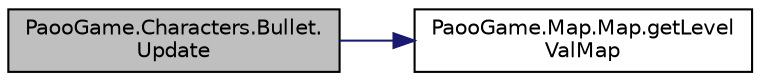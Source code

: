digraph "PaooGame.Characters.Bullet.Update"
{
 // INTERACTIVE_SVG=YES
 // LATEX_PDF_SIZE
  edge [fontname="Helvetica",fontsize="10",labelfontname="Helvetica",labelfontsize="10"];
  node [fontname="Helvetica",fontsize="10",shape=record];
  rankdir="LR";
  Node1 [label="PaooGame.Characters.Bullet.\lUpdate",height=0.2,width=0.4,color="black", fillcolor="grey75", style="filled", fontcolor="black",tooltip="Actualizeaza pozitia glontului."];
  Node1 -> Node2 [color="midnightblue",fontsize="10",style="solid",fontname="Helvetica"];
  Node2 [label="PaooGame.Map.Map.getLevel\lValMap",height=0.2,width=0.4,color="black", fillcolor="white", style="filled",URL="$class_paoo_game_1_1_map_1_1_map.html#a404a743339f486bb05c362948ac29d20",tooltip="returneaza ce element am la o anumita coordonata pentru un anumit nivel"];
}
